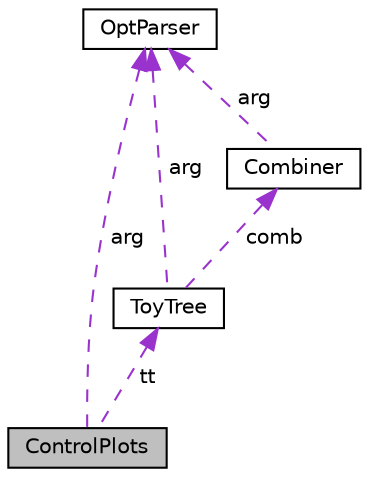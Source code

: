 digraph "ControlPlots"
{
  edge [fontname="Helvetica",fontsize="10",labelfontname="Helvetica",labelfontsize="10"];
  node [fontname="Helvetica",fontsize="10",shape=record];
  Node1 [label="ControlPlots",height=0.2,width=0.4,color="black", fillcolor="grey75", style="filled", fontcolor="black"];
  Node2 -> Node1 [dir="back",color="darkorchid3",fontsize="10",style="dashed",label=" arg" ,fontname="Helvetica"];
  Node2 [label="OptParser",height=0.2,width=0.4,color="black", fillcolor="white", style="filled",URL="$class_opt_parser.html"];
  Node3 -> Node1 [dir="back",color="darkorchid3",fontsize="10",style="dashed",label=" tt" ,fontname="Helvetica"];
  Node3 [label="ToyTree",height=0.2,width=0.4,color="black", fillcolor="white", style="filled",URL="$class_toy_tree.html",tooltip="Interface class for the root trees that are written by the Plugin method and related functions..."];
  Node2 -> Node3 [dir="back",color="darkorchid3",fontsize="10",style="dashed",label=" arg" ,fontname="Helvetica"];
  Node4 -> Node3 [dir="back",color="darkorchid3",fontsize="10",style="dashed",label=" comb" ,fontname="Helvetica"];
  Node4 [label="Combiner",height=0.2,width=0.4,color="black", fillcolor="white", style="filled",URL="$class_combiner.html"];
  Node2 -> Node4 [dir="back",color="darkorchid3",fontsize="10",style="dashed",label=" arg" ,fontname="Helvetica"];
}
